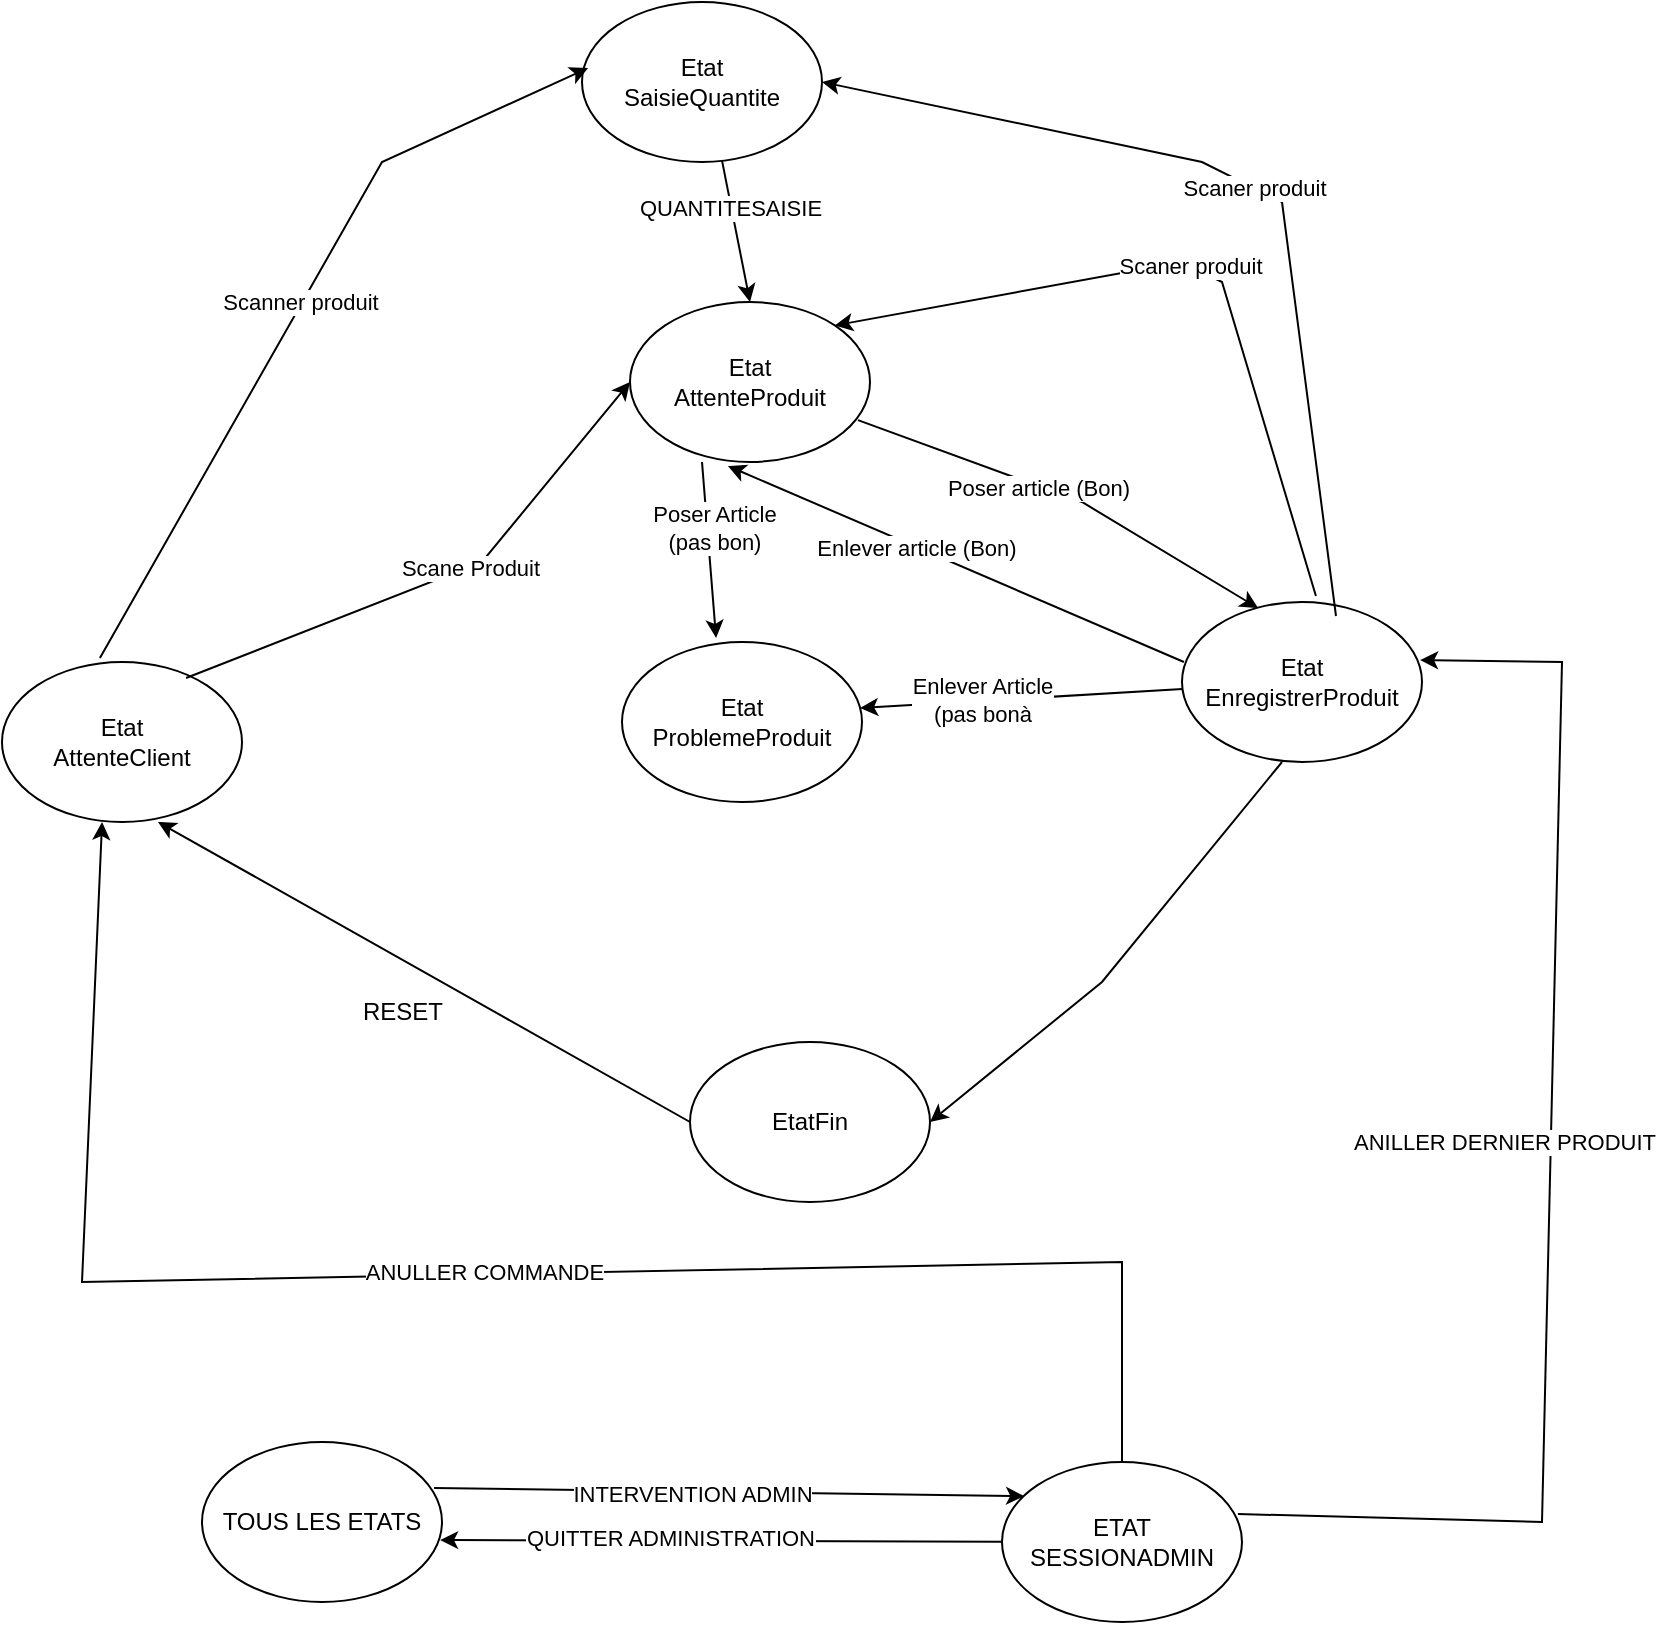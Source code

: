 <mxfile version="21.1.1" type="github">
  <diagram name="Page-1" id="FrZEBVQiNB3O1--vANm9">
    <mxGraphModel dx="1687" dy="936" grid="1" gridSize="10" guides="1" tooltips="1" connect="1" arrows="1" fold="1" page="1" pageScale="1" pageWidth="827" pageHeight="1169" math="0" shadow="0">
      <root>
        <mxCell id="0" />
        <mxCell id="1" parent="0" />
        <mxCell id="02MSICZf1UXUIeg_eWaf-1" value="Etat&lt;br&gt;AttenteClient" style="ellipse;whiteSpace=wrap;html=1;" parent="1" vertex="1">
          <mxGeometry x="10" y="350" width="120" height="80" as="geometry" />
        </mxCell>
        <mxCell id="02MSICZf1UXUIeg_eWaf-2" value="Etat&lt;br&gt;AttenteProduit" style="ellipse;whiteSpace=wrap;html=1;" parent="1" vertex="1">
          <mxGeometry x="324" y="170" width="120" height="80" as="geometry" />
        </mxCell>
        <mxCell id="02MSICZf1UXUIeg_eWaf-3" value="Etat&lt;br&gt;EnregistrerProduit" style="ellipse;whiteSpace=wrap;html=1;" parent="1" vertex="1">
          <mxGeometry x="600" y="320" width="120" height="80" as="geometry" />
        </mxCell>
        <mxCell id="02MSICZf1UXUIeg_eWaf-4" value="Etat&lt;br&gt;ProblemeProduit" style="ellipse;whiteSpace=wrap;html=1;" parent="1" vertex="1">
          <mxGeometry x="320" y="340" width="120" height="80" as="geometry" />
        </mxCell>
        <mxCell id="02MSICZf1UXUIeg_eWaf-5" value="EtatFin" style="ellipse;whiteSpace=wrap;html=1;" parent="1" vertex="1">
          <mxGeometry x="354" y="540" width="120" height="80" as="geometry" />
        </mxCell>
        <mxCell id="02MSICZf1UXUIeg_eWaf-10" value="" style="endArrow=classic;html=1;rounded=0;exitX=0.767;exitY=0.1;exitDx=0;exitDy=0;exitPerimeter=0;entryX=0;entryY=0.5;entryDx=0;entryDy=0;" parent="1" source="02MSICZf1UXUIeg_eWaf-1" target="02MSICZf1UXUIeg_eWaf-2" edge="1">
          <mxGeometry width="50" height="50" relative="1" as="geometry">
            <mxPoint x="360" y="510" as="sourcePoint" />
            <mxPoint x="410" y="460" as="targetPoint" />
            <Array as="points">
              <mxPoint x="250" y="300" />
            </Array>
          </mxGeometry>
        </mxCell>
        <mxCell id="02MSICZf1UXUIeg_eWaf-18" value="Scane Produit" style="edgeLabel;html=1;align=center;verticalAlign=middle;resizable=0;points=[];" parent="02MSICZf1UXUIeg_eWaf-10" vertex="1" connectable="0">
          <mxGeometry x="0.102" relative="1" as="geometry">
            <mxPoint as="offset" />
          </mxGeometry>
        </mxCell>
        <mxCell id="02MSICZf1UXUIeg_eWaf-11" value="Scaner produit&lt;br&gt;" style="endArrow=classic;html=1;rounded=0;entryX=1;entryY=0;entryDx=0;entryDy=0;exitX=0.558;exitY=-0.037;exitDx=0;exitDy=0;exitPerimeter=0;" parent="1" source="02MSICZf1UXUIeg_eWaf-3" target="02MSICZf1UXUIeg_eWaf-2" edge="1">
          <mxGeometry width="50" height="50" relative="1" as="geometry">
            <mxPoint x="680" y="310" as="sourcePoint" />
            <mxPoint x="370" y="280" as="targetPoint" />
            <Array as="points">
              <mxPoint x="620" y="160" />
              <mxPoint x="600" y="150" />
            </Array>
          </mxGeometry>
        </mxCell>
        <mxCell id="02MSICZf1UXUIeg_eWaf-12" value="" style="endArrow=classic;html=1;rounded=0;exitX=1;exitY=0.5;exitDx=0;exitDy=0;entryX=1;entryY=0.5;entryDx=0;entryDy=0;" parent="1" target="02MSICZf1UXUIeg_eWaf-5" edge="1">
          <mxGeometry width="50" height="50" relative="1" as="geometry">
            <mxPoint x="650" y="400" as="sourcePoint" />
            <mxPoint x="830" y="450" as="targetPoint" />
            <Array as="points">
              <mxPoint x="560" y="510" />
            </Array>
          </mxGeometry>
        </mxCell>
        <mxCell id="02MSICZf1UXUIeg_eWaf-13" value="" style="endArrow=classic;html=1;rounded=0;entryX=0.408;entryY=1.025;entryDx=0;entryDy=0;entryPerimeter=0;exitX=0.008;exitY=0.375;exitDx=0;exitDy=0;exitPerimeter=0;" parent="1" source="02MSICZf1UXUIeg_eWaf-3" target="02MSICZf1UXUIeg_eWaf-2" edge="1">
          <mxGeometry width="50" height="50" relative="1" as="geometry">
            <mxPoint x="370" y="420" as="sourcePoint" />
            <mxPoint x="410" y="320" as="targetPoint" />
          </mxGeometry>
        </mxCell>
        <mxCell id="02MSICZf1UXUIeg_eWaf-21" value="Enlever article (Bon)" style="edgeLabel;html=1;align=center;verticalAlign=middle;resizable=0;points=[];" parent="02MSICZf1UXUIeg_eWaf-13" vertex="1" connectable="0">
          <mxGeometry x="0.176" relative="1" as="geometry">
            <mxPoint as="offset" />
          </mxGeometry>
        </mxCell>
        <mxCell id="02MSICZf1UXUIeg_eWaf-14" value="" style="endArrow=classic;html=1;rounded=0;entryX=0.317;entryY=0.038;entryDx=0;entryDy=0;entryPerimeter=0;exitX=0.95;exitY=0.738;exitDx=0;exitDy=0;exitPerimeter=0;" parent="1" source="02MSICZf1UXUIeg_eWaf-2" target="02MSICZf1UXUIeg_eWaf-3" edge="1">
          <mxGeometry width="50" height="50" relative="1" as="geometry">
            <mxPoint x="611" y="360" as="sourcePoint" />
            <mxPoint x="419" y="322" as="targetPoint" />
            <Array as="points">
              <mxPoint x="550" y="270" />
            </Array>
          </mxGeometry>
        </mxCell>
        <mxCell id="02MSICZf1UXUIeg_eWaf-20" value="Poser article (Bon)&lt;br&gt;" style="edgeLabel;html=1;align=center;verticalAlign=middle;resizable=0;points=[];" parent="02MSICZf1UXUIeg_eWaf-14" vertex="1" connectable="0">
          <mxGeometry x="-0.134" y="-1" relative="1" as="geometry">
            <mxPoint as="offset" />
          </mxGeometry>
        </mxCell>
        <mxCell id="02MSICZf1UXUIeg_eWaf-15" value="" style="endArrow=classic;html=1;rounded=0;exitX=0.3;exitY=1;exitDx=0;exitDy=0;exitPerimeter=0;entryX=0.392;entryY=-0.025;entryDx=0;entryDy=0;entryPerimeter=0;" parent="1" source="02MSICZf1UXUIeg_eWaf-2" target="02MSICZf1UXUIeg_eWaf-4" edge="1">
          <mxGeometry width="50" height="50" relative="1" as="geometry">
            <mxPoint x="360" y="510" as="sourcePoint" />
            <mxPoint x="390" y="360" as="targetPoint" />
          </mxGeometry>
        </mxCell>
        <mxCell id="02MSICZf1UXUIeg_eWaf-22" value="Poser Article &lt;br&gt;(pas bon)" style="edgeLabel;html=1;align=center;verticalAlign=middle;resizable=0;points=[];" parent="02MSICZf1UXUIeg_eWaf-15" vertex="1" connectable="0">
          <mxGeometry x="-0.243" y="3" relative="1" as="geometry">
            <mxPoint as="offset" />
          </mxGeometry>
        </mxCell>
        <mxCell id="02MSICZf1UXUIeg_eWaf-17" value="" style="endArrow=classic;html=1;rounded=0;entryX=0.992;entryY=0.413;entryDx=0;entryDy=0;entryPerimeter=0;" parent="1" source="02MSICZf1UXUIeg_eWaf-3" target="02MSICZf1UXUIeg_eWaf-4" edge="1">
          <mxGeometry width="50" height="50" relative="1" as="geometry">
            <mxPoint x="370" y="260" as="sourcePoint" />
            <mxPoint x="397" y="378" as="targetPoint" />
          </mxGeometry>
        </mxCell>
        <mxCell id="02MSICZf1UXUIeg_eWaf-23" value="Enlever Article&lt;br&gt;(pas bonà" style="edgeLabel;html=1;align=center;verticalAlign=middle;resizable=0;points=[];" parent="02MSICZf1UXUIeg_eWaf-17" vertex="1" connectable="0">
          <mxGeometry x="0.248" relative="1" as="geometry">
            <mxPoint y="-1" as="offset" />
          </mxGeometry>
        </mxCell>
        <mxCell id="02MSICZf1UXUIeg_eWaf-24" value="" style="endArrow=classic;html=1;rounded=0;entryX=0.65;entryY=1;entryDx=0;entryDy=0;entryPerimeter=0;exitX=0;exitY=0.5;exitDx=0;exitDy=0;" parent="1" source="02MSICZf1UXUIeg_eWaf-5" target="02MSICZf1UXUIeg_eWaf-1" edge="1">
          <mxGeometry width="50" height="50" relative="1" as="geometry">
            <mxPoint x="360" y="480" as="sourcePoint" />
            <mxPoint x="410" y="430" as="targetPoint" />
          </mxGeometry>
        </mxCell>
        <mxCell id="02MSICZf1UXUIeg_eWaf-26" value="RESET" style="text;html=1;align=center;verticalAlign=middle;resizable=0;points=[];autosize=1;strokeColor=none;fillColor=none;" parent="1" vertex="1">
          <mxGeometry x="180" y="510" width="60" height="30" as="geometry" />
        </mxCell>
        <mxCell id="uK6mD8ll8SenhdR1JYFj-1" value="Etat&lt;br&gt;SaisieQuantite&lt;br&gt;" style="ellipse;whiteSpace=wrap;html=1;" parent="1" vertex="1">
          <mxGeometry x="300" y="20" width="120" height="80" as="geometry" />
        </mxCell>
        <mxCell id="uK6mD8ll8SenhdR1JYFj-2" value="" style="endArrow=classic;html=1;rounded=0;entryX=0.025;entryY=0.413;entryDx=0;entryDy=0;entryPerimeter=0;exitX=0.408;exitY=-0.025;exitDx=0;exitDy=0;exitPerimeter=0;" parent="1" source="02MSICZf1UXUIeg_eWaf-1" target="uK6mD8ll8SenhdR1JYFj-1" edge="1">
          <mxGeometry width="50" height="50" relative="1" as="geometry">
            <mxPoint x="200" y="140" as="sourcePoint" />
            <mxPoint x="250" y="90" as="targetPoint" />
            <Array as="points">
              <mxPoint x="200" y="100" />
            </Array>
          </mxGeometry>
        </mxCell>
        <mxCell id="uK6mD8ll8SenhdR1JYFj-4" value="Scanner produit&lt;br&gt;" style="edgeLabel;html=1;align=center;verticalAlign=middle;resizable=0;points=[];" parent="uK6mD8ll8SenhdR1JYFj-2" vertex="1" connectable="0">
          <mxGeometry x="0.026" y="1" relative="1" as="geometry">
            <mxPoint as="offset" />
          </mxGeometry>
        </mxCell>
        <mxCell id="uK6mD8ll8SenhdR1JYFj-9" value="Scaner produit&lt;br&gt;" style="endArrow=classic;html=1;rounded=0;entryX=1;entryY=0.5;entryDx=0;entryDy=0;exitX=0.558;exitY=-0.037;exitDx=0;exitDy=0;exitPerimeter=0;" parent="1" target="uK6mD8ll8SenhdR1JYFj-1" edge="1">
          <mxGeometry width="50" height="50" relative="1" as="geometry">
            <mxPoint x="677" y="327" as="sourcePoint" />
            <mxPoint x="436" y="192" as="targetPoint" />
            <Array as="points">
              <mxPoint x="650" y="120" />
              <mxPoint x="610" y="100" />
            </Array>
          </mxGeometry>
        </mxCell>
        <mxCell id="uK6mD8ll8SenhdR1JYFj-10" value="" style="endArrow=classic;html=1;rounded=0;exitX=0.583;exitY=0.988;exitDx=0;exitDy=0;exitPerimeter=0;entryX=0.5;entryY=0;entryDx=0;entryDy=0;" parent="1" source="uK6mD8ll8SenhdR1JYFj-1" target="02MSICZf1UXUIeg_eWaf-2" edge="1">
          <mxGeometry width="50" height="50" relative="1" as="geometry">
            <mxPoint x="380" y="140" as="sourcePoint" />
            <mxPoint x="430" y="90" as="targetPoint" />
          </mxGeometry>
        </mxCell>
        <mxCell id="uK6mD8ll8SenhdR1JYFj-12" value="QUANTITESAISIE&lt;br&gt;" style="edgeLabel;html=1;align=center;verticalAlign=middle;resizable=0;points=[];" parent="uK6mD8ll8SenhdR1JYFj-10" vertex="1" connectable="0">
          <mxGeometry x="-0.342" y="-1" relative="1" as="geometry">
            <mxPoint as="offset" />
          </mxGeometry>
        </mxCell>
        <mxCell id="6LyanYpej6wA5pD0DX-h-1" value="TOUS LES ETATS" style="ellipse;whiteSpace=wrap;html=1;" vertex="1" parent="1">
          <mxGeometry x="110" y="740" width="120" height="80" as="geometry" />
        </mxCell>
        <mxCell id="6LyanYpej6wA5pD0DX-h-2" value="ETAT&lt;br&gt;SESSIONADMIN" style="ellipse;whiteSpace=wrap;html=1;" vertex="1" parent="1">
          <mxGeometry x="510" y="750" width="120" height="80" as="geometry" />
        </mxCell>
        <mxCell id="6LyanYpej6wA5pD0DX-h-3" value="" style="endArrow=classic;html=1;rounded=0;exitX=0.967;exitY=0.288;exitDx=0;exitDy=0;exitPerimeter=0;entryX=0.092;entryY=0.213;entryDx=0;entryDy=0;entryPerimeter=0;" edge="1" parent="1" source="6LyanYpej6wA5pD0DX-h-1" target="6LyanYpej6wA5pD0DX-h-2">
          <mxGeometry width="50" height="50" relative="1" as="geometry">
            <mxPoint x="300" y="810" as="sourcePoint" />
            <mxPoint x="520" y="760" as="targetPoint" />
          </mxGeometry>
        </mxCell>
        <mxCell id="6LyanYpej6wA5pD0DX-h-7" value="INTERVENTION ADMIN" style="edgeLabel;html=1;align=center;verticalAlign=middle;resizable=0;points=[];" vertex="1" connectable="0" parent="6LyanYpej6wA5pD0DX-h-3">
          <mxGeometry x="-0.13" y="-1" relative="1" as="geometry">
            <mxPoint as="offset" />
          </mxGeometry>
        </mxCell>
        <mxCell id="6LyanYpej6wA5pD0DX-h-4" value="" style="endArrow=classic;html=1;rounded=0;entryX=0.992;entryY=0.613;entryDx=0;entryDy=0;entryPerimeter=0;" edge="1" parent="1" source="6LyanYpej6wA5pD0DX-h-2" target="6LyanYpej6wA5pD0DX-h-1">
          <mxGeometry width="50" height="50" relative="1" as="geometry">
            <mxPoint x="470" y="840" as="sourcePoint" />
            <mxPoint x="524" y="810" as="targetPoint" />
          </mxGeometry>
        </mxCell>
        <mxCell id="6LyanYpej6wA5pD0DX-h-8" value="QUITTER ADMINISTRATION" style="edgeLabel;html=1;align=center;verticalAlign=middle;resizable=0;points=[];" vertex="1" connectable="0" parent="6LyanYpej6wA5pD0DX-h-4">
          <mxGeometry x="0.186" y="-2" relative="1" as="geometry">
            <mxPoint as="offset" />
          </mxGeometry>
        </mxCell>
        <mxCell id="6LyanYpej6wA5pD0DX-h-9" value="" style="endArrow=classic;html=1;rounded=0;exitX=0.5;exitY=0;exitDx=0;exitDy=0;entryX=0.417;entryY=1;entryDx=0;entryDy=0;entryPerimeter=0;" edge="1" parent="1" source="6LyanYpej6wA5pD0DX-h-2" target="02MSICZf1UXUIeg_eWaf-1">
          <mxGeometry width="50" height="50" relative="1" as="geometry">
            <mxPoint x="730" y="670" as="sourcePoint" />
            <mxPoint x="60" y="440" as="targetPoint" />
            <Array as="points">
              <mxPoint x="570" y="650" />
              <mxPoint x="50" y="660" />
            </Array>
          </mxGeometry>
        </mxCell>
        <mxCell id="6LyanYpej6wA5pD0DX-h-10" value="ANULLER COMMANDE" style="edgeLabel;html=1;align=center;verticalAlign=middle;resizable=0;points=[];" vertex="1" connectable="0" parent="6LyanYpej6wA5pD0DX-h-9">
          <mxGeometry x="-0.015" y="-1" relative="1" as="geometry">
            <mxPoint as="offset" />
          </mxGeometry>
        </mxCell>
        <mxCell id="6LyanYpej6wA5pD0DX-h-11" value="" style="endArrow=classic;html=1;rounded=0;exitX=0.983;exitY=0.325;exitDx=0;exitDy=0;exitPerimeter=0;entryX=0.992;entryY=0.363;entryDx=0;entryDy=0;entryPerimeter=0;" edge="1" parent="1" source="6LyanYpej6wA5pD0DX-h-2" target="02MSICZf1UXUIeg_eWaf-3">
          <mxGeometry width="50" height="50" relative="1" as="geometry">
            <mxPoint x="670" y="770" as="sourcePoint" />
            <mxPoint x="730" y="370" as="targetPoint" />
            <Array as="points">
              <mxPoint x="780" y="780" />
              <mxPoint x="790" y="350" />
            </Array>
          </mxGeometry>
        </mxCell>
        <mxCell id="6LyanYpej6wA5pD0DX-h-12" value="ANILLER DERNIER PRODUIT&lt;br&gt;" style="edgeLabel;html=1;align=center;verticalAlign=middle;resizable=0;points=[];" vertex="1" connectable="0" parent="6LyanYpej6wA5pD0DX-h-11">
          <mxGeometry x="0.048" y="-3" relative="1" as="geometry">
            <mxPoint x="-27" as="offset" />
          </mxGeometry>
        </mxCell>
      </root>
    </mxGraphModel>
  </diagram>
</mxfile>
